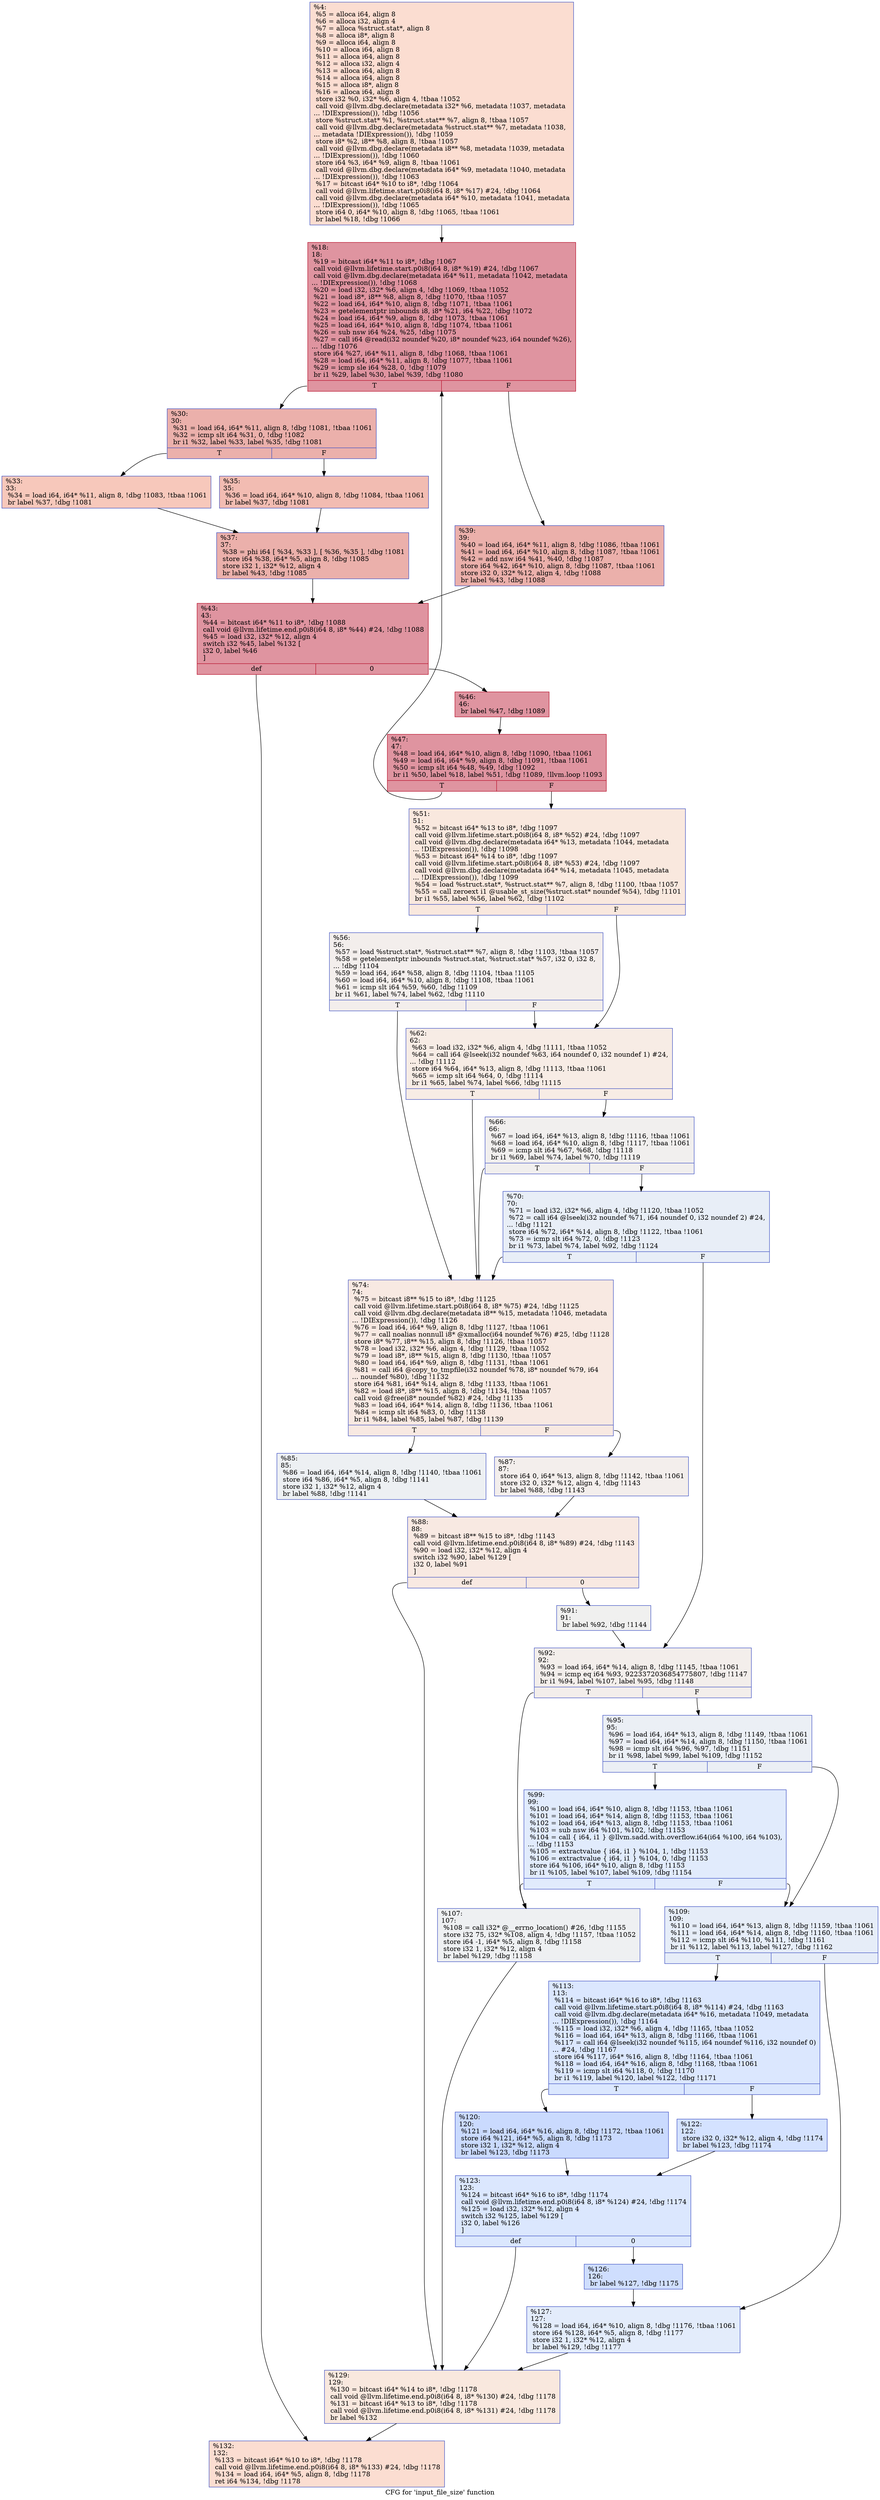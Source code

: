 digraph "CFG for 'input_file_size' function" {
	label="CFG for 'input_file_size' function";

	Node0xbf54e0 [shape=record,color="#3d50c3ff", style=filled, fillcolor="#f7b39670",label="{%4:\l  %5 = alloca i64, align 8\l  %6 = alloca i32, align 4\l  %7 = alloca %struct.stat*, align 8\l  %8 = alloca i8*, align 8\l  %9 = alloca i64, align 8\l  %10 = alloca i64, align 8\l  %11 = alloca i64, align 8\l  %12 = alloca i32, align 4\l  %13 = alloca i64, align 8\l  %14 = alloca i64, align 8\l  %15 = alloca i8*, align 8\l  %16 = alloca i64, align 8\l  store i32 %0, i32* %6, align 4, !tbaa !1052\l  call void @llvm.dbg.declare(metadata i32* %6, metadata !1037, metadata\l... !DIExpression()), !dbg !1056\l  store %struct.stat* %1, %struct.stat** %7, align 8, !tbaa !1057\l  call void @llvm.dbg.declare(metadata %struct.stat** %7, metadata !1038,\l... metadata !DIExpression()), !dbg !1059\l  store i8* %2, i8** %8, align 8, !tbaa !1057\l  call void @llvm.dbg.declare(metadata i8** %8, metadata !1039, metadata\l... !DIExpression()), !dbg !1060\l  store i64 %3, i64* %9, align 8, !tbaa !1061\l  call void @llvm.dbg.declare(metadata i64* %9, metadata !1040, metadata\l... !DIExpression()), !dbg !1063\l  %17 = bitcast i64* %10 to i8*, !dbg !1064\l  call void @llvm.lifetime.start.p0i8(i64 8, i8* %17) #24, !dbg !1064\l  call void @llvm.dbg.declare(metadata i64* %10, metadata !1041, metadata\l... !DIExpression()), !dbg !1065\l  store i64 0, i64* %10, align 8, !dbg !1065, !tbaa !1061\l  br label %18, !dbg !1066\l}"];
	Node0xbf54e0 -> Node0xbf5640;
	Node0xbf5640 [shape=record,color="#b70d28ff", style=filled, fillcolor="#b70d2870",label="{%18:\l18:                                               \l  %19 = bitcast i64* %11 to i8*, !dbg !1067\l  call void @llvm.lifetime.start.p0i8(i64 8, i8* %19) #24, !dbg !1067\l  call void @llvm.dbg.declare(metadata i64* %11, metadata !1042, metadata\l... !DIExpression()), !dbg !1068\l  %20 = load i32, i32* %6, align 4, !dbg !1069, !tbaa !1052\l  %21 = load i8*, i8** %8, align 8, !dbg !1070, !tbaa !1057\l  %22 = load i64, i64* %10, align 8, !dbg !1071, !tbaa !1061\l  %23 = getelementptr inbounds i8, i8* %21, i64 %22, !dbg !1072\l  %24 = load i64, i64* %9, align 8, !dbg !1073, !tbaa !1061\l  %25 = load i64, i64* %10, align 8, !dbg !1074, !tbaa !1061\l  %26 = sub nsw i64 %24, %25, !dbg !1075\l  %27 = call i64 @read(i32 noundef %20, i8* noundef %23, i64 noundef %26),\l... !dbg !1076\l  store i64 %27, i64* %11, align 8, !dbg !1068, !tbaa !1061\l  %28 = load i64, i64* %11, align 8, !dbg !1077, !tbaa !1061\l  %29 = icmp sle i64 %28, 0, !dbg !1079\l  br i1 %29, label %30, label %39, !dbg !1080\l|{<s0>T|<s1>F}}"];
	Node0xbf5640:s0 -> Node0xbf5690;
	Node0xbf5640:s1 -> Node0xbf57d0;
	Node0xbf5690 [shape=record,color="#3d50c3ff", style=filled, fillcolor="#d24b4070",label="{%30:\l30:                                               \l  %31 = load i64, i64* %11, align 8, !dbg !1081, !tbaa !1061\l  %32 = icmp slt i64 %31, 0, !dbg !1082\l  br i1 %32, label %33, label %35, !dbg !1081\l|{<s0>T|<s1>F}}"];
	Node0xbf5690:s0 -> Node0xbf56e0;
	Node0xbf5690:s1 -> Node0xbf5730;
	Node0xbf56e0 [shape=record,color="#3d50c3ff", style=filled, fillcolor="#ed836670",label="{%33:\l33:                                               \l  %34 = load i64, i64* %11, align 8, !dbg !1083, !tbaa !1061\l  br label %37, !dbg !1081\l}"];
	Node0xbf56e0 -> Node0xbf5780;
	Node0xbf5730 [shape=record,color="#3d50c3ff", style=filled, fillcolor="#e1675170",label="{%35:\l35:                                               \l  %36 = load i64, i64* %10, align 8, !dbg !1084, !tbaa !1061\l  br label %37, !dbg !1081\l}"];
	Node0xbf5730 -> Node0xbf5780;
	Node0xbf5780 [shape=record,color="#3d50c3ff", style=filled, fillcolor="#d24b4070",label="{%37:\l37:                                               \l  %38 = phi i64 [ %34, %33 ], [ %36, %35 ], !dbg !1081\l  store i64 %38, i64* %5, align 8, !dbg !1085\l  store i32 1, i32* %12, align 4\l  br label %43, !dbg !1085\l}"];
	Node0xbf5780 -> Node0xbf5820;
	Node0xbf57d0 [shape=record,color="#3d50c3ff", style=filled, fillcolor="#d24b4070",label="{%39:\l39:                                               \l  %40 = load i64, i64* %11, align 8, !dbg !1086, !tbaa !1061\l  %41 = load i64, i64* %10, align 8, !dbg !1087, !tbaa !1061\l  %42 = add nsw i64 %41, %40, !dbg !1087\l  store i64 %42, i64* %10, align 8, !dbg !1087, !tbaa !1061\l  store i32 0, i32* %12, align 4, !dbg !1088\l  br label %43, !dbg !1088\l}"];
	Node0xbf57d0 -> Node0xbf5820;
	Node0xbf5820 [shape=record,color="#b70d28ff", style=filled, fillcolor="#b70d2870",label="{%43:\l43:                                               \l  %44 = bitcast i64* %11 to i8*, !dbg !1088\l  call void @llvm.lifetime.end.p0i8(i64 8, i8* %44) #24, !dbg !1088\l  %45 = load i32, i32* %12, align 4\l  switch i32 %45, label %132 [\l    i32 0, label %46\l  ]\l|{<s0>def|<s1>0}}"];
	Node0xbf5820:s0 -> Node0xbf5ff0;
	Node0xbf5820:s1 -> Node0xbf5870;
	Node0xbf5870 [shape=record,color="#b70d28ff", style=filled, fillcolor="#b70d2870",label="{%46:\l46:                                               \l  br label %47, !dbg !1089\l}"];
	Node0xbf5870 -> Node0xbf58c0;
	Node0xbf58c0 [shape=record,color="#b70d28ff", style=filled, fillcolor="#b70d2870",label="{%47:\l47:                                               \l  %48 = load i64, i64* %10, align 8, !dbg !1090, !tbaa !1061\l  %49 = load i64, i64* %9, align 8, !dbg !1091, !tbaa !1061\l  %50 = icmp slt i64 %48, %49, !dbg !1092\l  br i1 %50, label %18, label %51, !dbg !1089, !llvm.loop !1093\l|{<s0>T|<s1>F}}"];
	Node0xbf58c0:s0 -> Node0xbf5640;
	Node0xbf58c0:s1 -> Node0xbf5910;
	Node0xbf5910 [shape=record,color="#3d50c3ff", style=filled, fillcolor="#f2cab570",label="{%51:\l51:                                               \l  %52 = bitcast i64* %13 to i8*, !dbg !1097\l  call void @llvm.lifetime.start.p0i8(i64 8, i8* %52) #24, !dbg !1097\l  call void @llvm.dbg.declare(metadata i64* %13, metadata !1044, metadata\l... !DIExpression()), !dbg !1098\l  %53 = bitcast i64* %14 to i8*, !dbg !1097\l  call void @llvm.lifetime.start.p0i8(i64 8, i8* %53) #24, !dbg !1097\l  call void @llvm.dbg.declare(metadata i64* %14, metadata !1045, metadata\l... !DIExpression()), !dbg !1099\l  %54 = load %struct.stat*, %struct.stat** %7, align 8, !dbg !1100, !tbaa !1057\l  %55 = call zeroext i1 @usable_st_size(%struct.stat* noundef %54), !dbg !1101\l  br i1 %55, label %56, label %62, !dbg !1102\l|{<s0>T|<s1>F}}"];
	Node0xbf5910:s0 -> Node0xbf5960;
	Node0xbf5910:s1 -> Node0xbf59b0;
	Node0xbf5960 [shape=record,color="#3d50c3ff", style=filled, fillcolor="#e3d9d370",label="{%56:\l56:                                               \l  %57 = load %struct.stat*, %struct.stat** %7, align 8, !dbg !1103, !tbaa !1057\l  %58 = getelementptr inbounds %struct.stat, %struct.stat* %57, i32 0, i32 8,\l... !dbg !1104\l  %59 = load i64, i64* %58, align 8, !dbg !1104, !tbaa !1105\l  %60 = load i64, i64* %10, align 8, !dbg !1108, !tbaa !1061\l  %61 = icmp slt i64 %59, %60, !dbg !1109\l  br i1 %61, label %74, label %62, !dbg !1110\l|{<s0>T|<s1>F}}"];
	Node0xbf5960:s0 -> Node0xbf5aa0;
	Node0xbf5960:s1 -> Node0xbf59b0;
	Node0xbf59b0 [shape=record,color="#3d50c3ff", style=filled, fillcolor="#ecd3c570",label="{%62:\l62:                                               \l  %63 = load i32, i32* %6, align 4, !dbg !1111, !tbaa !1052\l  %64 = call i64 @lseek(i32 noundef %63, i64 noundef 0, i32 noundef 1) #24,\l... !dbg !1112\l  store i64 %64, i64* %13, align 8, !dbg !1113, !tbaa !1061\l  %65 = icmp slt i64 %64, 0, !dbg !1114\l  br i1 %65, label %74, label %66, !dbg !1115\l|{<s0>T|<s1>F}}"];
	Node0xbf59b0:s0 -> Node0xbf5aa0;
	Node0xbf59b0:s1 -> Node0xbf5a00;
	Node0xbf5a00 [shape=record,color="#3d50c3ff", style=filled, fillcolor="#e0dbd870",label="{%66:\l66:                                               \l  %67 = load i64, i64* %13, align 8, !dbg !1116, !tbaa !1061\l  %68 = load i64, i64* %10, align 8, !dbg !1117, !tbaa !1061\l  %69 = icmp slt i64 %67, %68, !dbg !1118\l  br i1 %69, label %74, label %70, !dbg !1119\l|{<s0>T|<s1>F}}"];
	Node0xbf5a00:s0 -> Node0xbf5aa0;
	Node0xbf5a00:s1 -> Node0xbf5a50;
	Node0xbf5a50 [shape=record,color="#3d50c3ff", style=filled, fillcolor="#cbd8ee70",label="{%70:\l70:                                               \l  %71 = load i32, i32* %6, align 4, !dbg !1120, !tbaa !1052\l  %72 = call i64 @lseek(i32 noundef %71, i64 noundef 0, i32 noundef 2) #24,\l... !dbg !1121\l  store i64 %72, i64* %14, align 8, !dbg !1122, !tbaa !1061\l  %73 = icmp slt i64 %72, 0, !dbg !1123\l  br i1 %73, label %74, label %92, !dbg !1124\l|{<s0>T|<s1>F}}"];
	Node0xbf5a50:s0 -> Node0xbf5aa0;
	Node0xbf5a50:s1 -> Node0xbf5c30;
	Node0xbf5aa0 [shape=record,color="#3d50c3ff", style=filled, fillcolor="#efcebd70",label="{%74:\l74:                                               \l  %75 = bitcast i8** %15 to i8*, !dbg !1125\l  call void @llvm.lifetime.start.p0i8(i64 8, i8* %75) #24, !dbg !1125\l  call void @llvm.dbg.declare(metadata i8** %15, metadata !1046, metadata\l... !DIExpression()), !dbg !1126\l  %76 = load i64, i64* %9, align 8, !dbg !1127, !tbaa !1061\l  %77 = call noalias nonnull i8* @xmalloc(i64 noundef %76) #25, !dbg !1128\l  store i8* %77, i8** %15, align 8, !dbg !1126, !tbaa !1057\l  %78 = load i32, i32* %6, align 4, !dbg !1129, !tbaa !1052\l  %79 = load i8*, i8** %15, align 8, !dbg !1130, !tbaa !1057\l  %80 = load i64, i64* %9, align 8, !dbg !1131, !tbaa !1061\l  %81 = call i64 @copy_to_tmpfile(i32 noundef %78, i8* noundef %79, i64\l... noundef %80), !dbg !1132\l  store i64 %81, i64* %14, align 8, !dbg !1133, !tbaa !1061\l  %82 = load i8*, i8** %15, align 8, !dbg !1134, !tbaa !1057\l  call void @free(i8* noundef %82) #24, !dbg !1135\l  %83 = load i64, i64* %14, align 8, !dbg !1136, !tbaa !1061\l  %84 = icmp slt i64 %83, 0, !dbg !1138\l  br i1 %84, label %85, label %87, !dbg !1139\l|{<s0>T|<s1>F}}"];
	Node0xbf5aa0:s0 -> Node0xbf5af0;
	Node0xbf5aa0:s1 -> Node0xbf5b40;
	Node0xbf5af0 [shape=record,color="#3d50c3ff", style=filled, fillcolor="#d6dce470",label="{%85:\l85:                                               \l  %86 = load i64, i64* %14, align 8, !dbg !1140, !tbaa !1061\l  store i64 %86, i64* %5, align 8, !dbg !1141\l  store i32 1, i32* %12, align 4\l  br label %88, !dbg !1141\l}"];
	Node0xbf5af0 -> Node0xbf5b90;
	Node0xbf5b40 [shape=record,color="#3d50c3ff", style=filled, fillcolor="#e3d9d370",label="{%87:\l87:                                               \l  store i64 0, i64* %13, align 8, !dbg !1142, !tbaa !1061\l  store i32 0, i32* %12, align 4, !dbg !1143\l  br label %88, !dbg !1143\l}"];
	Node0xbf5b40 -> Node0xbf5b90;
	Node0xbf5b90 [shape=record,color="#3d50c3ff", style=filled, fillcolor="#efcebd70",label="{%88:\l88:                                               \l  %89 = bitcast i8** %15 to i8*, !dbg !1143\l  call void @llvm.lifetime.end.p0i8(i64 8, i8* %89) #24, !dbg !1143\l  %90 = load i32, i32* %12, align 4\l  switch i32 %90, label %129 [\l    i32 0, label %91\l  ]\l|{<s0>def|<s1>0}}"];
	Node0xbf5b90:s0 -> Node0xbf5fa0;
	Node0xbf5b90:s1 -> Node0xbf5be0;
	Node0xbf5be0 [shape=record,color="#3d50c3ff", style=filled, fillcolor="#dedcdb70",label="{%91:\l91:                                               \l  br label %92, !dbg !1144\l}"];
	Node0xbf5be0 -> Node0xbf5c30;
	Node0xbf5c30 [shape=record,color="#3d50c3ff", style=filled, fillcolor="#e5d8d170",label="{%92:\l92:                                               \l  %93 = load i64, i64* %14, align 8, !dbg !1145, !tbaa !1061\l  %94 = icmp eq i64 %93, 9223372036854775807, !dbg !1147\l  br i1 %94, label %107, label %95, !dbg !1148\l|{<s0>T|<s1>F}}"];
	Node0xbf5c30:s0 -> Node0xbf5d20;
	Node0xbf5c30:s1 -> Node0xbf5c80;
	Node0xbf5c80 [shape=record,color="#3d50c3ff", style=filled, fillcolor="#d1dae970",label="{%95:\l95:                                               \l  %96 = load i64, i64* %13, align 8, !dbg !1149, !tbaa !1061\l  %97 = load i64, i64* %14, align 8, !dbg !1150, !tbaa !1061\l  %98 = icmp slt i64 %96, %97, !dbg !1151\l  br i1 %98, label %99, label %109, !dbg !1152\l|{<s0>T|<s1>F}}"];
	Node0xbf5c80:s0 -> Node0xbf5cd0;
	Node0xbf5c80:s1 -> Node0xbf5d70;
	Node0xbf5cd0 [shape=record,color="#3d50c3ff", style=filled, fillcolor="#bbd1f870",label="{%99:\l99:                                               \l  %100 = load i64, i64* %10, align 8, !dbg !1153, !tbaa !1061\l  %101 = load i64, i64* %14, align 8, !dbg !1153, !tbaa !1061\l  %102 = load i64, i64* %13, align 8, !dbg !1153, !tbaa !1061\l  %103 = sub nsw i64 %101, %102, !dbg !1153\l  %104 = call \{ i64, i1 \} @llvm.sadd.with.overflow.i64(i64 %100, i64 %103),\l... !dbg !1153\l  %105 = extractvalue \{ i64, i1 \} %104, 1, !dbg !1153\l  %106 = extractvalue \{ i64, i1 \} %104, 0, !dbg !1153\l  store i64 %106, i64* %10, align 8, !dbg !1153\l  br i1 %105, label %107, label %109, !dbg !1154\l|{<s0>T|<s1>F}}"];
	Node0xbf5cd0:s0 -> Node0xbf5d20;
	Node0xbf5cd0:s1 -> Node0xbf5d70;
	Node0xbf5d20 [shape=record,color="#3d50c3ff", style=filled, fillcolor="#d9dce170",label="{%107:\l107:                                              \l  %108 = call i32* @__errno_location() #26, !dbg !1155\l  store i32 75, i32* %108, align 4, !dbg !1157, !tbaa !1052\l  store i64 -1, i64* %5, align 8, !dbg !1158\l  store i32 1, i32* %12, align 4\l  br label %129, !dbg !1158\l}"];
	Node0xbf5d20 -> Node0xbf5fa0;
	Node0xbf5d70 [shape=record,color="#3d50c3ff", style=filled, fillcolor="#c7d7f070",label="{%109:\l109:                                              \l  %110 = load i64, i64* %13, align 8, !dbg !1159, !tbaa !1061\l  %111 = load i64, i64* %14, align 8, !dbg !1160, !tbaa !1061\l  %112 = icmp slt i64 %110, %111, !dbg !1161\l  br i1 %112, label %113, label %127, !dbg !1162\l|{<s0>T|<s1>F}}"];
	Node0xbf5d70:s0 -> Node0xbf5dc0;
	Node0xbf5d70:s1 -> Node0xbf5f50;
	Node0xbf5dc0 [shape=record,color="#3d50c3ff", style=filled, fillcolor="#aec9fc70",label="{%113:\l113:                                              \l  %114 = bitcast i64* %16 to i8*, !dbg !1163\l  call void @llvm.lifetime.start.p0i8(i64 8, i8* %114) #24, !dbg !1163\l  call void @llvm.dbg.declare(metadata i64* %16, metadata !1049, metadata\l... !DIExpression()), !dbg !1164\l  %115 = load i32, i32* %6, align 4, !dbg !1165, !tbaa !1052\l  %116 = load i64, i64* %13, align 8, !dbg !1166, !tbaa !1061\l  %117 = call i64 @lseek(i32 noundef %115, i64 noundef %116, i32 noundef 0)\l... #24, !dbg !1167\l  store i64 %117, i64* %16, align 8, !dbg !1164, !tbaa !1061\l  %118 = load i64, i64* %16, align 8, !dbg !1168, !tbaa !1061\l  %119 = icmp slt i64 %118, 0, !dbg !1170\l  br i1 %119, label %120, label %122, !dbg !1171\l|{<s0>T|<s1>F}}"];
	Node0xbf5dc0:s0 -> Node0xbf5e10;
	Node0xbf5dc0:s1 -> Node0xbf5e60;
	Node0xbf5e10 [shape=record,color="#3d50c3ff", style=filled, fillcolor="#88abfd70",label="{%120:\l120:                                              \l  %121 = load i64, i64* %16, align 8, !dbg !1172, !tbaa !1061\l  store i64 %121, i64* %5, align 8, !dbg !1173\l  store i32 1, i32* %12, align 4\l  br label %123, !dbg !1173\l}"];
	Node0xbf5e10 -> Node0xbf5eb0;
	Node0xbf5e60 [shape=record,color="#3d50c3ff", style=filled, fillcolor="#9ebeff70",label="{%122:\l122:                                              \l  store i32 0, i32* %12, align 4, !dbg !1174\l  br label %123, !dbg !1174\l}"];
	Node0xbf5e60 -> Node0xbf5eb0;
	Node0xbf5eb0 [shape=record,color="#3d50c3ff", style=filled, fillcolor="#aec9fc70",label="{%123:\l123:                                              \l  %124 = bitcast i64* %16 to i8*, !dbg !1174\l  call void @llvm.lifetime.end.p0i8(i64 8, i8* %124) #24, !dbg !1174\l  %125 = load i32, i32* %12, align 4\l  switch i32 %125, label %129 [\l    i32 0, label %126\l  ]\l|{<s0>def|<s1>0}}"];
	Node0xbf5eb0:s0 -> Node0xbf5fa0;
	Node0xbf5eb0:s1 -> Node0xbf5f00;
	Node0xbf5f00 [shape=record,color="#3d50c3ff", style=filled, fillcolor="#93b5fe70",label="{%126:\l126:                                              \l  br label %127, !dbg !1175\l}"];
	Node0xbf5f00 -> Node0xbf5f50;
	Node0xbf5f50 [shape=record,color="#3d50c3ff", style=filled, fillcolor="#bfd3f670",label="{%127:\l127:                                              \l  %128 = load i64, i64* %10, align 8, !dbg !1176, !tbaa !1061\l  store i64 %128, i64* %5, align 8, !dbg !1177\l  store i32 1, i32* %12, align 4\l  br label %129, !dbg !1177\l}"];
	Node0xbf5f50 -> Node0xbf5fa0;
	Node0xbf5fa0 [shape=record,color="#3d50c3ff", style=filled, fillcolor="#f2cab570",label="{%129:\l129:                                              \l  %130 = bitcast i64* %14 to i8*, !dbg !1178\l  call void @llvm.lifetime.end.p0i8(i64 8, i8* %130) #24, !dbg !1178\l  %131 = bitcast i64* %13 to i8*, !dbg !1178\l  call void @llvm.lifetime.end.p0i8(i64 8, i8* %131) #24, !dbg !1178\l  br label %132\l}"];
	Node0xbf5fa0 -> Node0xbf5ff0;
	Node0xbf5ff0 [shape=record,color="#3d50c3ff", style=filled, fillcolor="#f7b39670",label="{%132:\l132:                                              \l  %133 = bitcast i64* %10 to i8*, !dbg !1178\l  call void @llvm.lifetime.end.p0i8(i64 8, i8* %133) #24, !dbg !1178\l  %134 = load i64, i64* %5, align 8, !dbg !1178\l  ret i64 %134, !dbg !1178\l}"];
}
